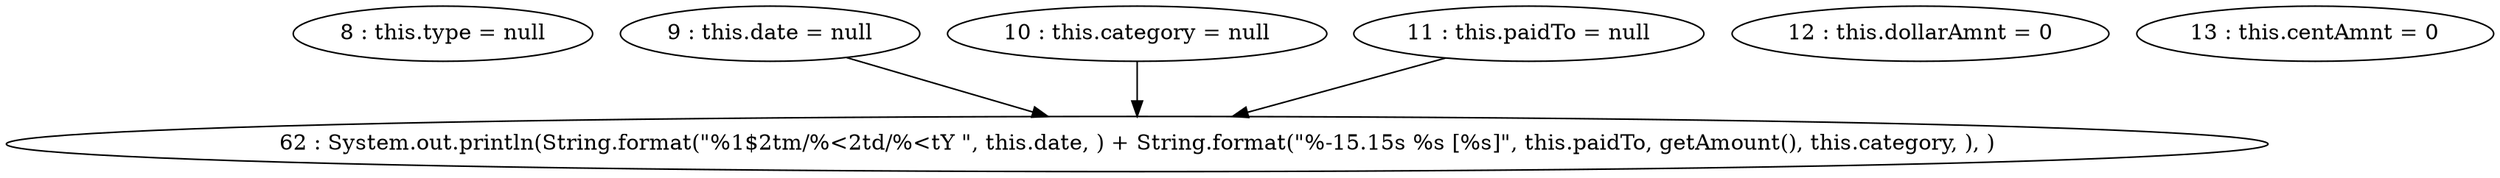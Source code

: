 digraph G {
"8 : this.type = null"
"9 : this.date = null"
"9 : this.date = null" -> "62 : System.out.println(String.format(\"%1$2tm/%<2td/%<tY \", this.date, ) + String.format(\"%-15.15s %s [%s]\", this.paidTo, getAmount(), this.category, ), )"
"10 : this.category = null"
"10 : this.category = null" -> "62 : System.out.println(String.format(\"%1$2tm/%<2td/%<tY \", this.date, ) + String.format(\"%-15.15s %s [%s]\", this.paidTo, getAmount(), this.category, ), )"
"11 : this.paidTo = null"
"11 : this.paidTo = null" -> "62 : System.out.println(String.format(\"%1$2tm/%<2td/%<tY \", this.date, ) + String.format(\"%-15.15s %s [%s]\", this.paidTo, getAmount(), this.category, ), )"
"12 : this.dollarAmnt = 0"
"13 : this.centAmnt = 0"
"62 : System.out.println(String.format(\"%1$2tm/%<2td/%<tY \", this.date, ) + String.format(\"%-15.15s %s [%s]\", this.paidTo, getAmount(), this.category, ), )"
}
